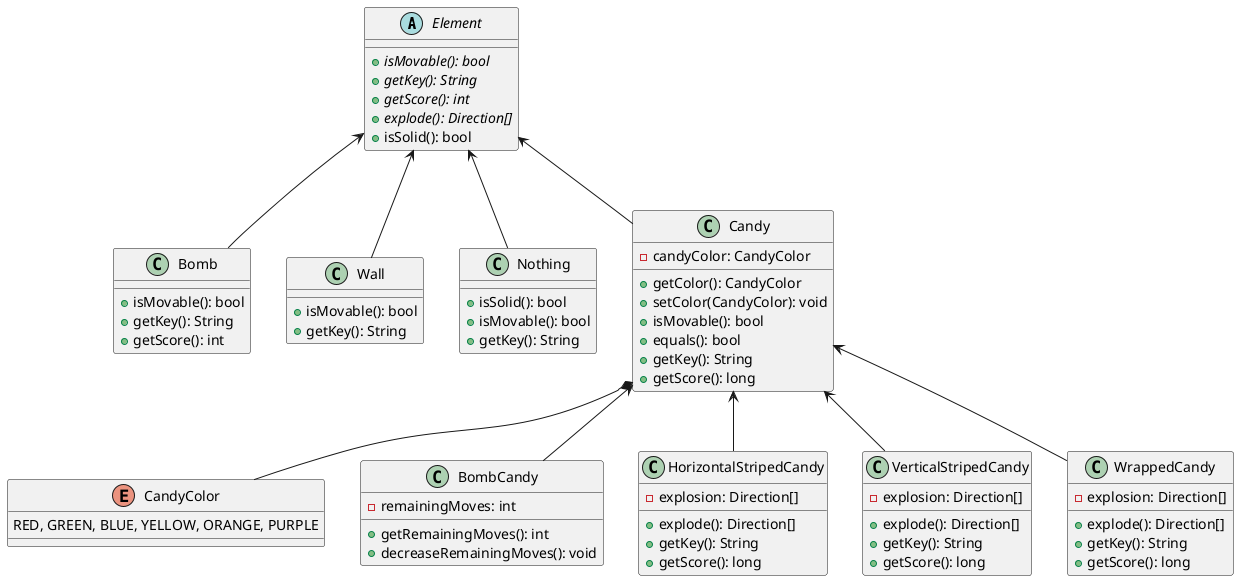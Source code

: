 @startuml
' --------------- ELEMENT --------------- '

' Element '

abstract class Element{
 + {abstract} isMovable(): bool
 + {abstract} getKey(): String
 + {abstract} getScore(): int
 + {abstract} explode(): Direction[]
 + isSolid(): bool
}


' Bomb '

class Bomb{
 + isMovable(): bool
 + getKey(): String
 + getScore(): int
}

Element <-- Bomb


' Wall '

class Wall{
 + isMovable(): bool
 + getKey(): String
}

Element <-- Wall


' Nothing '

class Nothing{
 + isSolid(): bool
 + isMovable(): bool
 + getKey(): String
}

Element <-- Nothing


' Candy '

class Candy{
 - candyColor: CandyColor
 + getColor(): CandyColor
 + setColor(CandyColor): void
 + isMovable(): bool
 + equals(): bool
 + getKey(): String
 + getScore(): long
}

Element <-- Candy
Candy *-- CandyColor


' CandyColor '

enum CandyColor{
 RED, GREEN, BLUE, YELLOW, ORANGE, PURPLE
}


' BombCandy '

class BombCandy{
 - remainingMoves: int
 + getRemainingMoves(): int
 + decreaseRemainingMoves(): void
}

Candy <-- BombCandy


' HorizontalStripedCandy '

class HorizontalStripedCandy{
 - explosion: Direction[]
 + explode(): Direction[]
 + getKey(): String
 + getScore(): long
}

Candy <-- HorizontalStripedCandy


' VerticalStripedCandy '

class VerticalStripedCandy{
 - explosion: Direction[]
 + explode(): Direction[]
 + getKey(): String
 + getScore(): long
}

Candy <-- VerticalStripedCandy


' WrappedCandy '

class WrappedCandy{
 - explosion: Direction[]
 + explode(): Direction[]
 + getKey(): String
 + getScore(): long
}

Candy <-- WrappedCandy

@enduml